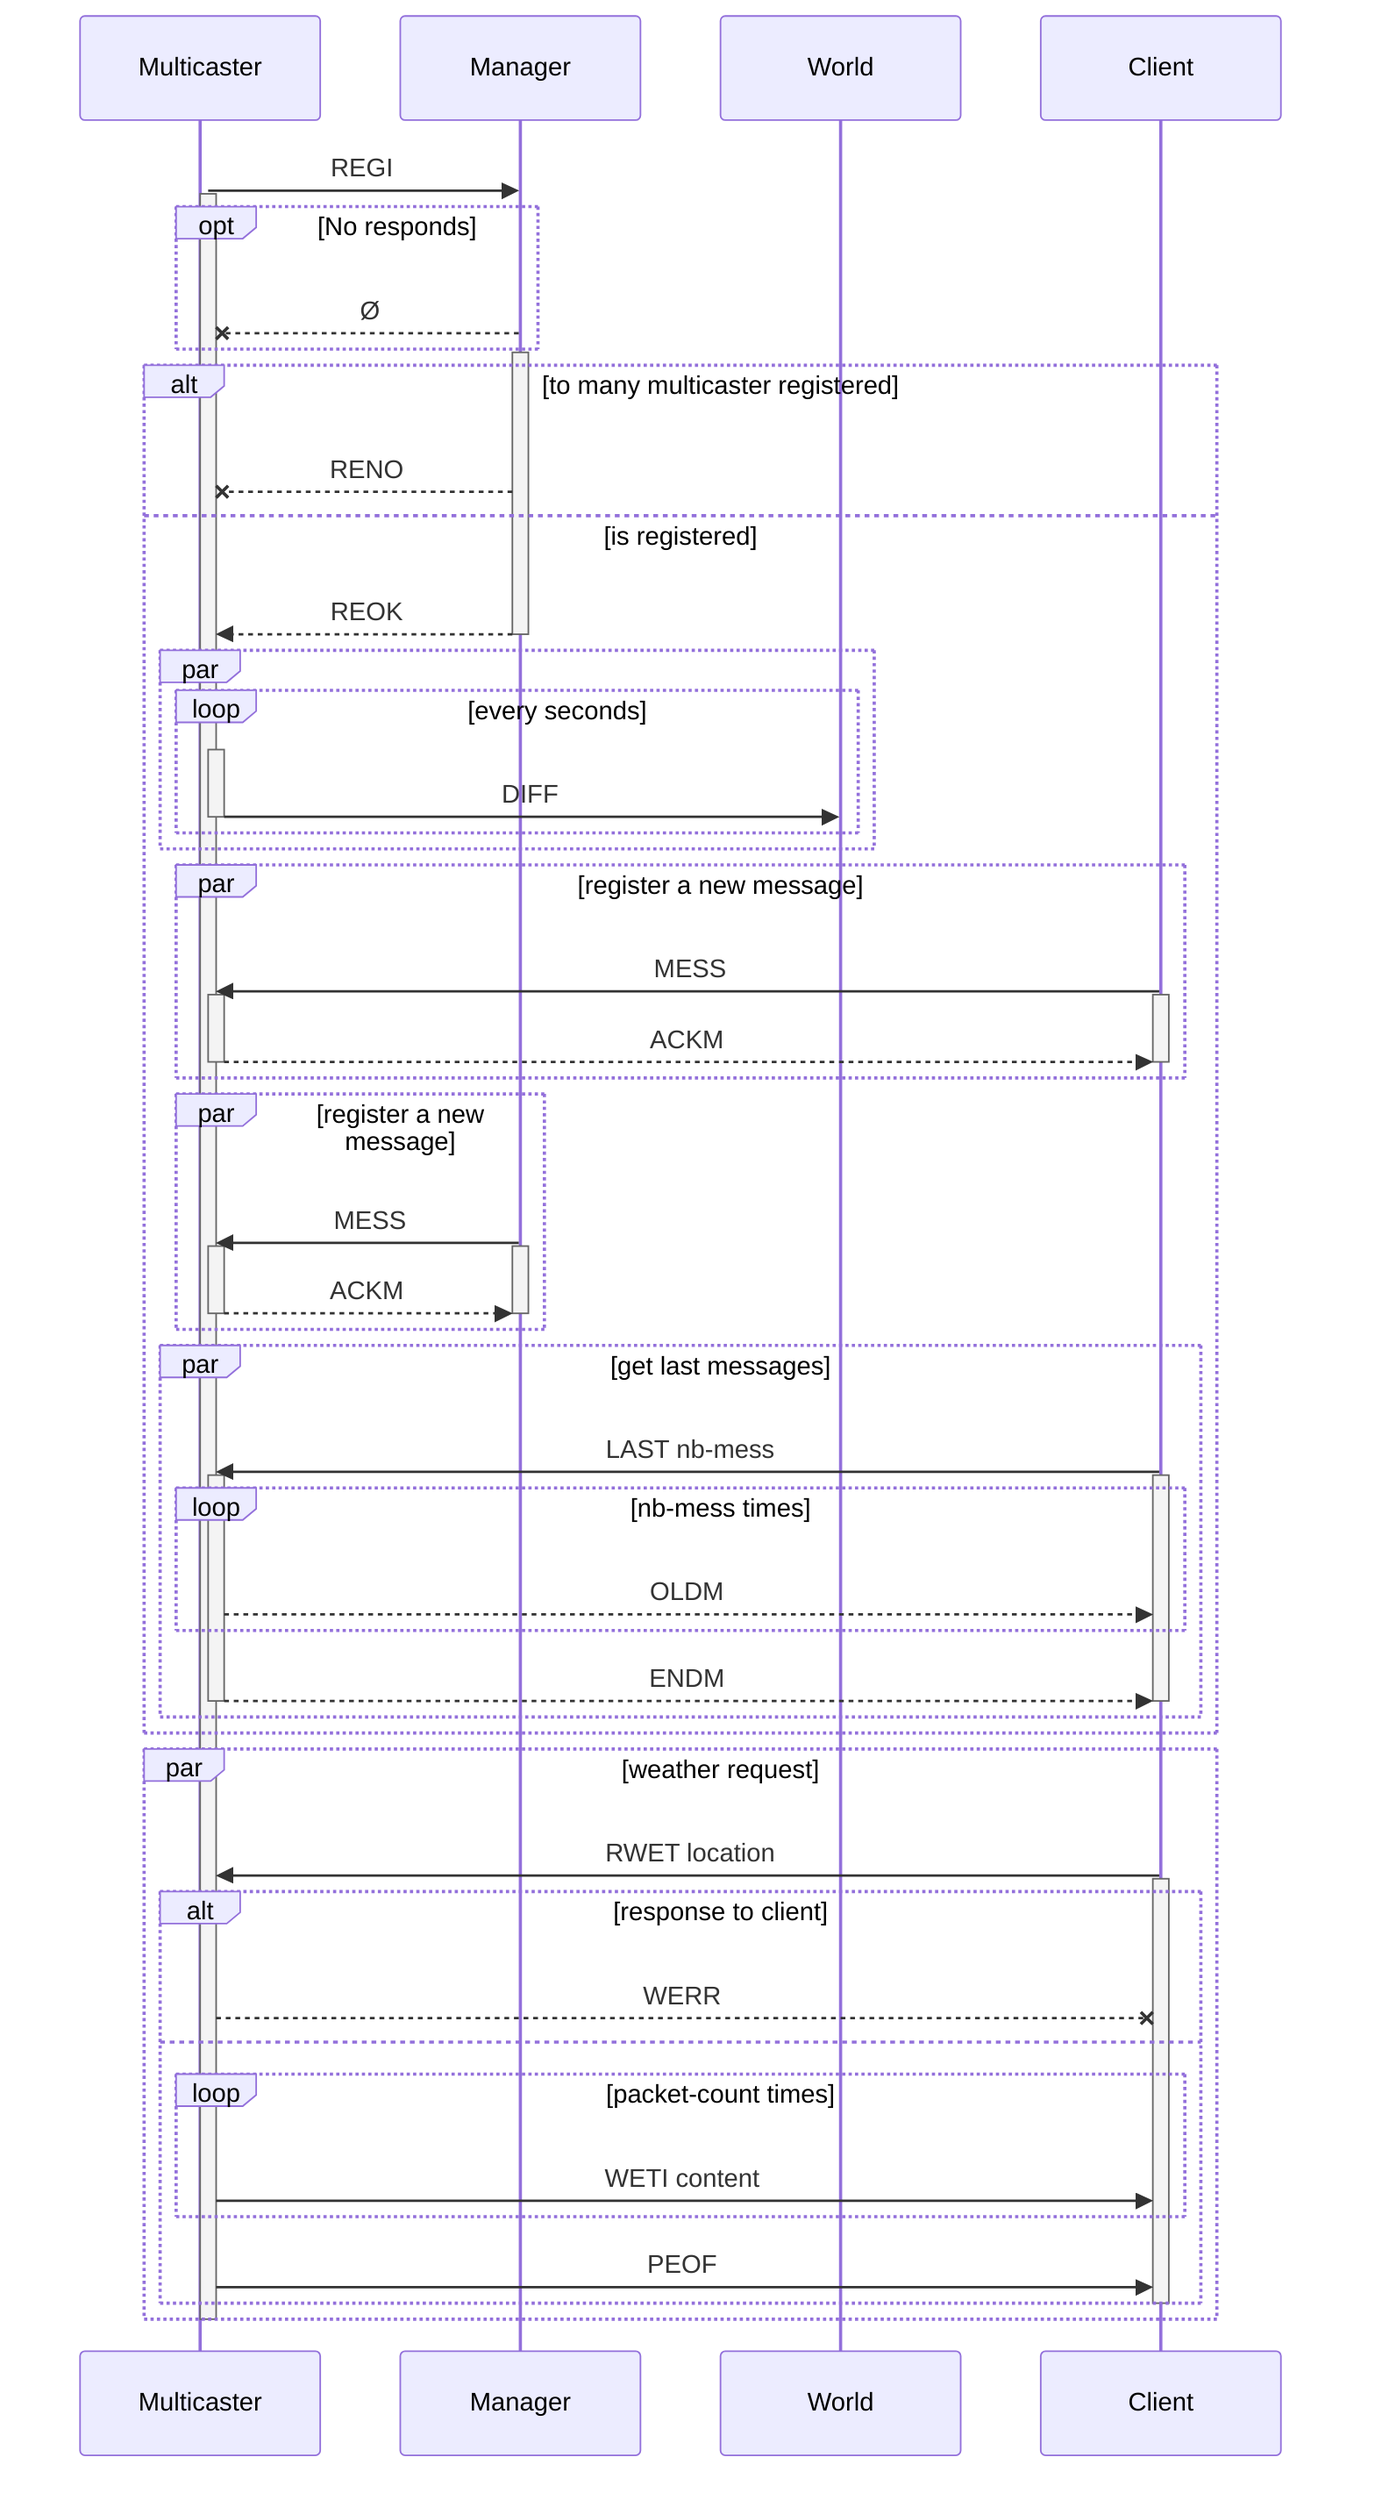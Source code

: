 sequenceDiagram

	activate Multicaster
	Multicaster->>Manager: REGI
	activate Multicaster
	opt No responds
		Manager--xMulticaster: Ø
	end
	activate Manager
	alt to many multicaster registered
		Manager--xMulticaster: RENO
	else is registered
		Manager-->>Multicaster: REOK
		deactivate Manager
		par
			loop every seconds
				activate Multicaster
				Multicaster->>World: DIFF
				deactivate Multicaster
			end
		end
		par register a new message
			Client->>+Multicaster: MESS
			activate Client
			Multicaster-->>-Client: ACKM
			deactivate Client
		end
		par register a new message
			Manager->>+Multicaster: MESS
			activate Manager
			Multicaster-->>-Manager: ACKM
			deactivate Manager
		end
		par get last messages
			Client->>+Multicaster: LAST nb-mess
			activate Client
			loop nb-mess times
				Multicaster-->>Client: OLDM
			end
			Multicaster-->>-Client: ENDM
			deactivate Client
		end
	end

    par weather request
        Client ->>Multicaster: RWET location
        activate Client
        alt response to client
            Multicaster--xClient : WERR
		else
            loop packet-count times
                Multicaster->>Client: WETI content
            end
            Multicaster->>Client : PEOF
        end
        deactivate Client
	end
	deactivate Multicaster